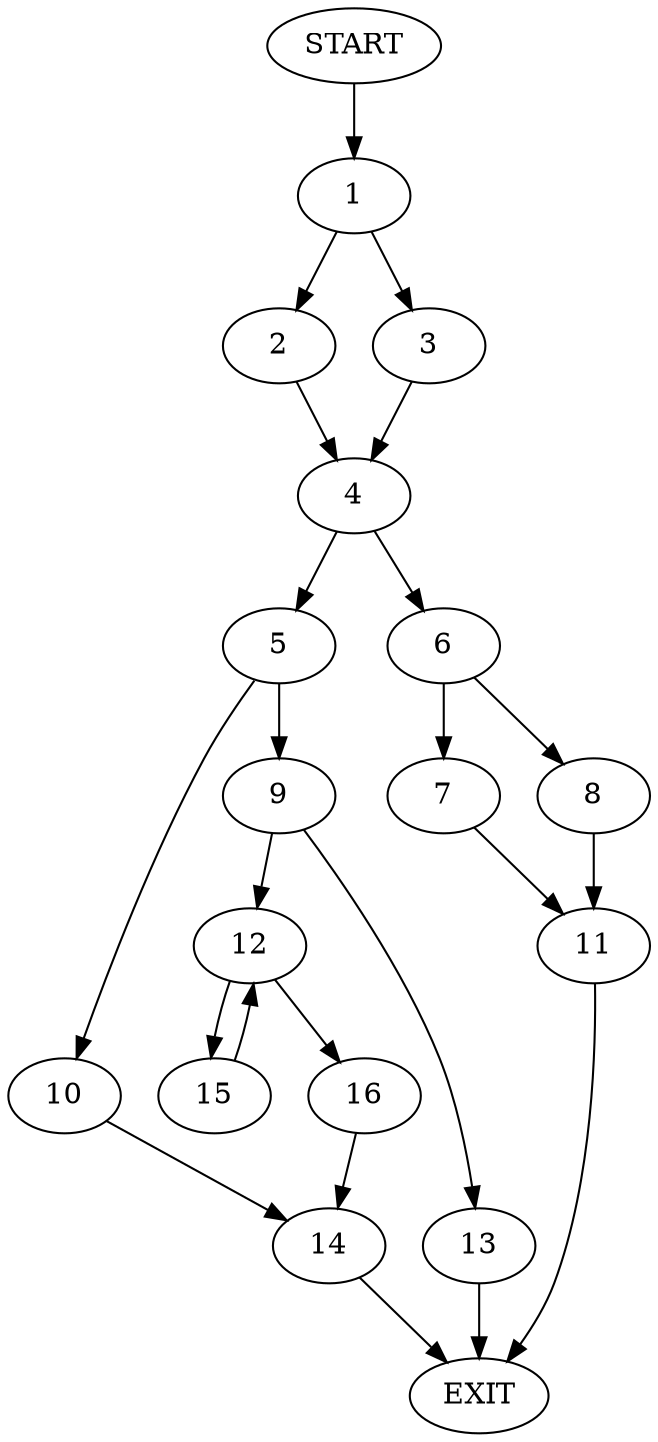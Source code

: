 digraph {
0 [label="START"]
17 [label="EXIT"]
0 -> 1
1 -> 2
1 -> 3
2 -> 4
3 -> 4
4 -> 5
4 -> 6
6 -> 7
6 -> 8
5 -> 9
5 -> 10
7 -> 11
8 -> 11
11 -> 17
9 -> 12
9 -> 13
10 -> 14
12 -> 15
12 -> 16
13 -> 17
15 -> 12
16 -> 14
14 -> 17
}
